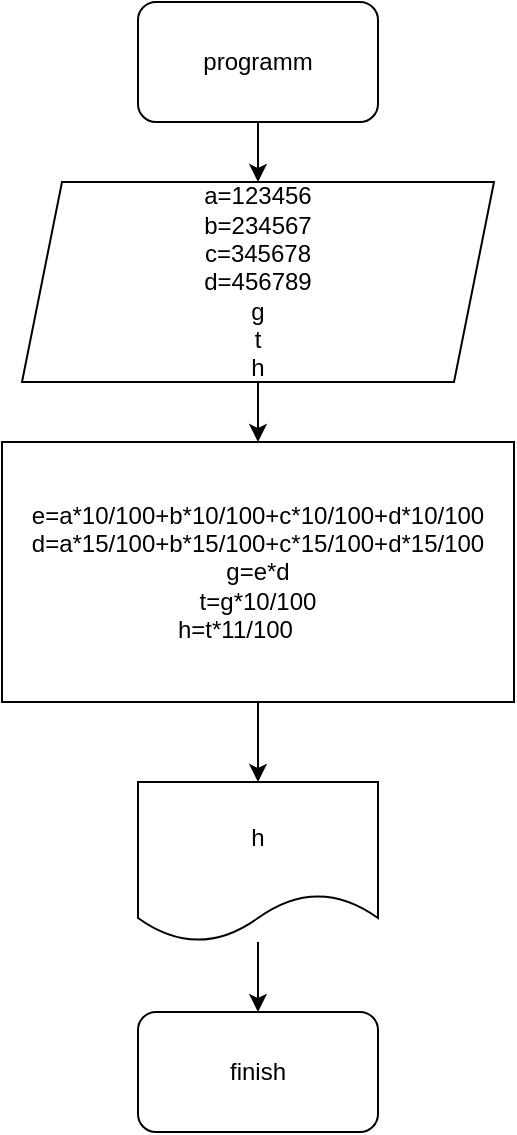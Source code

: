 <mxfile version="14.9.8" type="device"><diagram id="GpXuERHd0dDnDLVw_rQZ" name="Page-1"><mxGraphModel dx="868" dy="450" grid="1" gridSize="10" guides="1" tooltips="1" connect="1" arrows="1" fold="1" page="1" pageScale="1" pageWidth="827" pageHeight="1169" math="0" shadow="0"><root><mxCell id="0"/><mxCell id="1" parent="0"/><mxCell id="kgQ7qp1i2OYtK-W6tsdv-6" value="" style="edgeStyle=orthogonalEdgeStyle;rounded=0;orthogonalLoop=1;jettySize=auto;html=1;" edge="1" parent="1" source="kgQ7qp1i2OYtK-W6tsdv-1" target="kgQ7qp1i2OYtK-W6tsdv-2"><mxGeometry relative="1" as="geometry"/></mxCell><mxCell id="kgQ7qp1i2OYtK-W6tsdv-1" value="programm" style="rounded=1;whiteSpace=wrap;html=1;" vertex="1" parent="1"><mxGeometry x="354" y="80" width="120" height="60" as="geometry"/></mxCell><mxCell id="kgQ7qp1i2OYtK-W6tsdv-7" value="" style="edgeStyle=orthogonalEdgeStyle;rounded=0;orthogonalLoop=1;jettySize=auto;html=1;" edge="1" parent="1" source="kgQ7qp1i2OYtK-W6tsdv-2" target="kgQ7qp1i2OYtK-W6tsdv-3"><mxGeometry relative="1" as="geometry"/></mxCell><mxCell id="kgQ7qp1i2OYtK-W6tsdv-2" value="a=123456&lt;br&gt;b=234567&lt;br&gt;c=345678&lt;br&gt;d=456789&lt;br&gt;g&lt;br&gt;t&lt;br&gt;h" style="shape=parallelogram;perimeter=parallelogramPerimeter;whiteSpace=wrap;html=1;fixedSize=1;" vertex="1" parent="1"><mxGeometry x="296" y="170" width="236" height="100" as="geometry"/></mxCell><mxCell id="kgQ7qp1i2OYtK-W6tsdv-5" value="" style="edgeStyle=orthogonalEdgeStyle;rounded=0;orthogonalLoop=1;jettySize=auto;html=1;" edge="1" parent="1" source="kgQ7qp1i2OYtK-W6tsdv-3" target="kgQ7qp1i2OYtK-W6tsdv-4"><mxGeometry relative="1" as="geometry"/></mxCell><mxCell id="kgQ7qp1i2OYtK-W6tsdv-3" value="e=a*10/100+b*10/100+c*10/100+d*10/100&lt;br&gt;d=a*15/100+b*15/100+c*15/100+d*15/100&lt;br&gt;g=e*d&lt;br&gt;t=g*10/100&lt;br&gt;h=t*11/100&lt;span style=&quot;white-space: pre&quot;&gt;&#9;&lt;/span&gt;" style="rounded=0;whiteSpace=wrap;html=1;" vertex="1" parent="1"><mxGeometry x="286" y="300" width="256" height="130" as="geometry"/></mxCell><mxCell id="kgQ7qp1i2OYtK-W6tsdv-9" value="" style="edgeStyle=orthogonalEdgeStyle;rounded=0;orthogonalLoop=1;jettySize=auto;html=1;" edge="1" parent="1" source="kgQ7qp1i2OYtK-W6tsdv-4" target="kgQ7qp1i2OYtK-W6tsdv-8"><mxGeometry relative="1" as="geometry"/></mxCell><mxCell id="kgQ7qp1i2OYtK-W6tsdv-4" value="h" style="shape=document;whiteSpace=wrap;html=1;boundedLbl=1;rounded=0;" vertex="1" parent="1"><mxGeometry x="354" y="470" width="120" height="80" as="geometry"/></mxCell><mxCell id="kgQ7qp1i2OYtK-W6tsdv-8" value="finish" style="rounded=1;whiteSpace=wrap;html=1;" vertex="1" parent="1"><mxGeometry x="354" y="585" width="120" height="60" as="geometry"/></mxCell></root></mxGraphModel></diagram></mxfile>